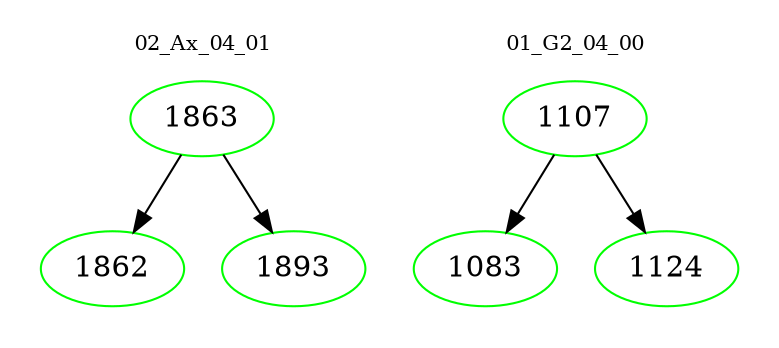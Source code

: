 digraph{
subgraph cluster_0 {
color = white
label = "02_Ax_04_01";
fontsize=10;
T0_1863 [label="1863", color="green"]
T0_1863 -> T0_1862 [color="black"]
T0_1862 [label="1862", color="green"]
T0_1863 -> T0_1893 [color="black"]
T0_1893 [label="1893", color="green"]
}
subgraph cluster_1 {
color = white
label = "01_G2_04_00";
fontsize=10;
T1_1107 [label="1107", color="green"]
T1_1107 -> T1_1083 [color="black"]
T1_1083 [label="1083", color="green"]
T1_1107 -> T1_1124 [color="black"]
T1_1124 [label="1124", color="green"]
}
}
